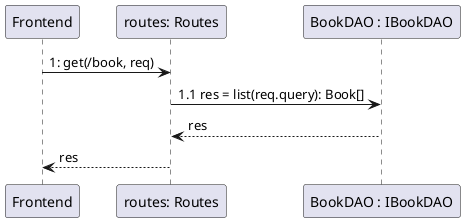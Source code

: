 @startuml es2
skinparam class {
    BackgroundColor Snow
    BorderColor Black
}

Frontend -> "routes: Routes" : 1: get(/book, req)

"routes: Routes" -> "BookDAO : IBookDAO" : 1.1 res = list(req.query): Book[]

"BookDAO : IBookDAO" --> "routes: Routes" : res

"routes: Routes" --> Frontend : res

@enduml
